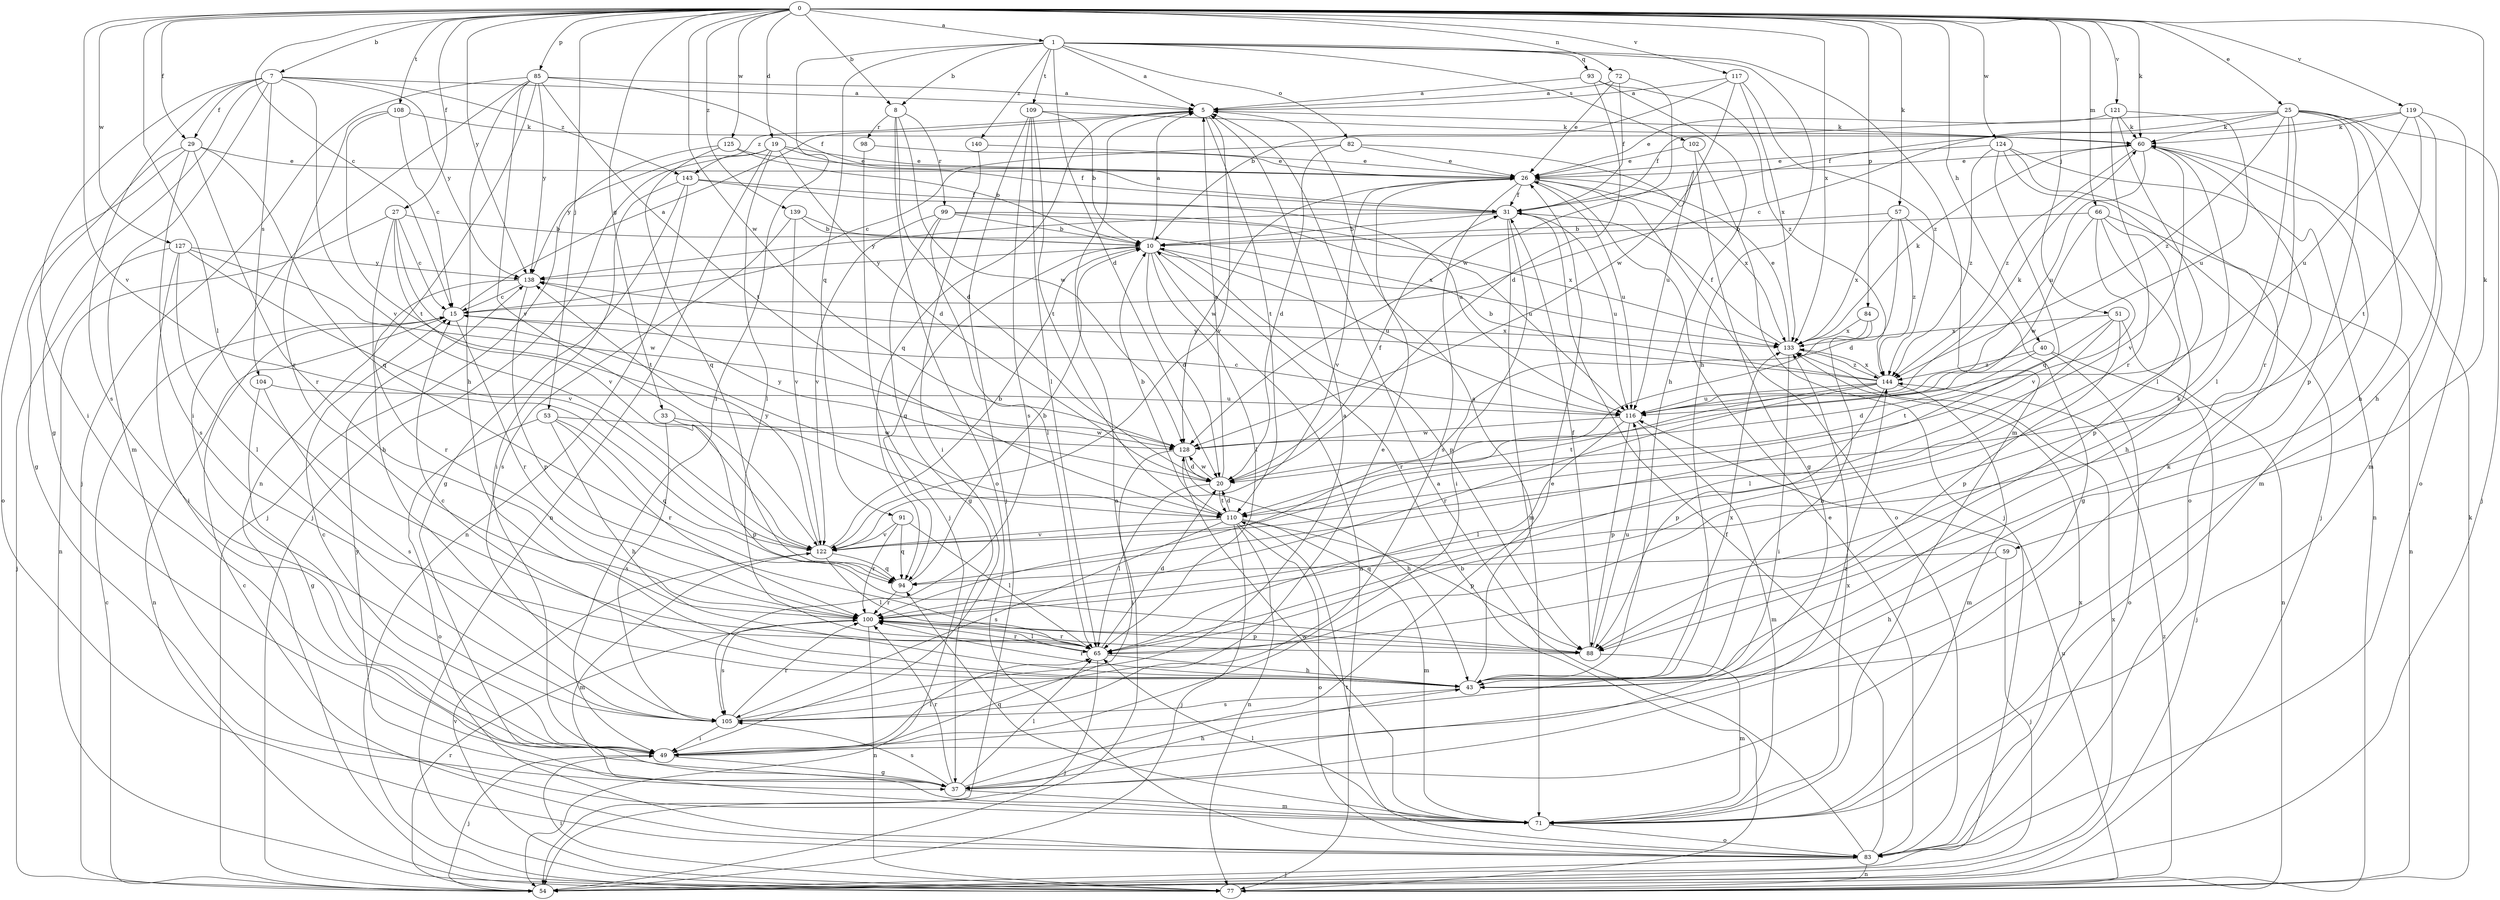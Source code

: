 strict digraph  {
0;
1;
5;
7;
8;
10;
15;
19;
20;
25;
26;
27;
29;
31;
33;
37;
40;
43;
49;
51;
53;
54;
57;
59;
60;
65;
66;
71;
72;
77;
82;
83;
84;
85;
88;
91;
93;
94;
98;
99;
100;
102;
104;
105;
108;
109;
110;
116;
117;
119;
121;
122;
124;
125;
127;
128;
133;
138;
139;
140;
143;
144;
0 -> 1  [label=a];
0 -> 7  [label=b];
0 -> 8  [label=b];
0 -> 15  [label=c];
0 -> 19  [label=d];
0 -> 25  [label=e];
0 -> 27  [label=f];
0 -> 29  [label=f];
0 -> 33  [label=g];
0 -> 40  [label=h];
0 -> 51  [label=j];
0 -> 53  [label=j];
0 -> 57  [label=k];
0 -> 59  [label=k];
0 -> 60  [label=k];
0 -> 65  [label=l];
0 -> 66  [label=m];
0 -> 72  [label=n];
0 -> 84  [label=p];
0 -> 85  [label=p];
0 -> 108  [label=t];
0 -> 117  [label=v];
0 -> 119  [label=v];
0 -> 121  [label=v];
0 -> 122  [label=v];
0 -> 124  [label=w];
0 -> 125  [label=w];
0 -> 127  [label=w];
0 -> 128  [label=w];
0 -> 133  [label=x];
0 -> 138  [label=y];
0 -> 139  [label=z];
1 -> 5  [label=a];
1 -> 8  [label=b];
1 -> 20  [label=d];
1 -> 43  [label=h];
1 -> 49  [label=i];
1 -> 71  [label=m];
1 -> 82  [label=o];
1 -> 91  [label=q];
1 -> 93  [label=q];
1 -> 102  [label=s];
1 -> 109  [label=t];
1 -> 140  [label=z];
5 -> 60  [label=k];
5 -> 94  [label=q];
5 -> 110  [label=t];
5 -> 122  [label=v];
5 -> 143  [label=z];
7 -> 5  [label=a];
7 -> 29  [label=f];
7 -> 37  [label=g];
7 -> 49  [label=i];
7 -> 71  [label=m];
7 -> 104  [label=s];
7 -> 105  [label=s];
7 -> 122  [label=v];
7 -> 138  [label=y];
7 -> 143  [label=z];
8 -> 20  [label=d];
8 -> 83  [label=o];
8 -> 98  [label=r];
8 -> 99  [label=r];
8 -> 128  [label=w];
10 -> 5  [label=a];
10 -> 20  [label=d];
10 -> 65  [label=l];
10 -> 77  [label=n];
10 -> 88  [label=p];
10 -> 94  [label=q];
10 -> 116  [label=u];
10 -> 138  [label=y];
15 -> 5  [label=a];
15 -> 77  [label=n];
15 -> 100  [label=r];
15 -> 133  [label=x];
19 -> 20  [label=d];
19 -> 26  [label=e];
19 -> 31  [label=f];
19 -> 54  [label=j];
19 -> 65  [label=l];
19 -> 77  [label=n];
19 -> 138  [label=y];
20 -> 5  [label=a];
20 -> 31  [label=f];
20 -> 65  [label=l];
20 -> 110  [label=t];
20 -> 128  [label=w];
20 -> 138  [label=y];
25 -> 15  [label=c];
25 -> 31  [label=f];
25 -> 43  [label=h];
25 -> 54  [label=j];
25 -> 60  [label=k];
25 -> 65  [label=l];
25 -> 71  [label=m];
25 -> 88  [label=p];
25 -> 100  [label=r];
25 -> 144  [label=z];
26 -> 31  [label=f];
26 -> 83  [label=o];
26 -> 105  [label=s];
26 -> 116  [label=u];
26 -> 122  [label=v];
26 -> 128  [label=w];
26 -> 133  [label=x];
27 -> 10  [label=b];
27 -> 15  [label=c];
27 -> 43  [label=h];
27 -> 77  [label=n];
27 -> 110  [label=t];
27 -> 122  [label=v];
29 -> 26  [label=e];
29 -> 37  [label=g];
29 -> 83  [label=o];
29 -> 94  [label=q];
29 -> 100  [label=r];
29 -> 105  [label=s];
31 -> 10  [label=b];
31 -> 49  [label=i];
31 -> 71  [label=m];
31 -> 116  [label=u];
31 -> 138  [label=y];
33 -> 88  [label=p];
33 -> 105  [label=s];
33 -> 128  [label=w];
37 -> 26  [label=e];
37 -> 43  [label=h];
37 -> 60  [label=k];
37 -> 65  [label=l];
37 -> 71  [label=m];
37 -> 100  [label=r];
37 -> 105  [label=s];
40 -> 20  [label=d];
40 -> 54  [label=j];
40 -> 83  [label=o];
40 -> 144  [label=z];
43 -> 5  [label=a];
43 -> 15  [label=c];
43 -> 100  [label=r];
43 -> 105  [label=s];
43 -> 133  [label=x];
49 -> 15  [label=c];
49 -> 37  [label=g];
49 -> 54  [label=j];
49 -> 65  [label=l];
49 -> 144  [label=z];
51 -> 65  [label=l];
51 -> 77  [label=n];
51 -> 88  [label=p];
51 -> 110  [label=t];
51 -> 133  [label=x];
53 -> 43  [label=h];
53 -> 83  [label=o];
53 -> 94  [label=q];
53 -> 100  [label=r];
53 -> 128  [label=w];
54 -> 5  [label=a];
54 -> 15  [label=c];
54 -> 100  [label=r];
54 -> 133  [label=x];
57 -> 10  [label=b];
57 -> 20  [label=d];
57 -> 37  [label=g];
57 -> 133  [label=x];
57 -> 144  [label=z];
59 -> 43  [label=h];
59 -> 54  [label=j];
59 -> 94  [label=q];
60 -> 26  [label=e];
60 -> 71  [label=m];
60 -> 116  [label=u];
60 -> 122  [label=v];
60 -> 144  [label=z];
65 -> 20  [label=d];
65 -> 43  [label=h];
65 -> 54  [label=j];
65 -> 60  [label=k];
65 -> 100  [label=r];
66 -> 10  [label=b];
66 -> 43  [label=h];
66 -> 77  [label=n];
66 -> 88  [label=p];
66 -> 122  [label=v];
66 -> 128  [label=w];
71 -> 65  [label=l];
71 -> 83  [label=o];
71 -> 94  [label=q];
71 -> 128  [label=w];
71 -> 133  [label=x];
71 -> 138  [label=y];
72 -> 5  [label=a];
72 -> 26  [label=e];
72 -> 31  [label=f];
72 -> 128  [label=w];
77 -> 10  [label=b];
77 -> 49  [label=i];
77 -> 60  [label=k];
77 -> 116  [label=u];
77 -> 122  [label=v];
77 -> 144  [label=z];
82 -> 15  [label=c];
82 -> 20  [label=d];
82 -> 26  [label=e];
82 -> 116  [label=u];
83 -> 5  [label=a];
83 -> 15  [label=c];
83 -> 26  [label=e];
83 -> 31  [label=f];
83 -> 54  [label=j];
83 -> 77  [label=n];
83 -> 110  [label=t];
83 -> 133  [label=x];
84 -> 43  [label=h];
84 -> 100  [label=r];
84 -> 133  [label=x];
85 -> 5  [label=a];
85 -> 31  [label=f];
85 -> 43  [label=h];
85 -> 49  [label=i];
85 -> 54  [label=j];
85 -> 77  [label=n];
85 -> 110  [label=t];
85 -> 122  [label=v];
85 -> 138  [label=y];
88 -> 31  [label=f];
88 -> 71  [label=m];
88 -> 100  [label=r];
88 -> 116  [label=u];
91 -> 65  [label=l];
91 -> 94  [label=q];
91 -> 100  [label=r];
91 -> 122  [label=v];
93 -> 5  [label=a];
93 -> 20  [label=d];
93 -> 43  [label=h];
93 -> 144  [label=z];
94 -> 10  [label=b];
94 -> 100  [label=r];
98 -> 26  [label=e];
98 -> 54  [label=j];
99 -> 10  [label=b];
99 -> 37  [label=g];
99 -> 65  [label=l];
99 -> 116  [label=u];
99 -> 122  [label=v];
99 -> 133  [label=x];
100 -> 65  [label=l];
100 -> 77  [label=n];
100 -> 88  [label=p];
100 -> 105  [label=s];
102 -> 26  [label=e];
102 -> 37  [label=g];
102 -> 54  [label=j];
104 -> 37  [label=g];
104 -> 105  [label=s];
104 -> 116  [label=u];
105 -> 5  [label=a];
105 -> 26  [label=e];
105 -> 49  [label=i];
105 -> 100  [label=r];
108 -> 15  [label=c];
108 -> 60  [label=k];
108 -> 100  [label=r];
108 -> 110  [label=t];
109 -> 10  [label=b];
109 -> 54  [label=j];
109 -> 60  [label=k];
109 -> 65  [label=l];
109 -> 105  [label=s];
109 -> 110  [label=t];
110 -> 10  [label=b];
110 -> 20  [label=d];
110 -> 54  [label=j];
110 -> 71  [label=m];
110 -> 77  [label=n];
110 -> 83  [label=o];
110 -> 88  [label=p];
110 -> 105  [label=s];
110 -> 122  [label=v];
116 -> 15  [label=c];
116 -> 60  [label=k];
116 -> 65  [label=l];
116 -> 71  [label=m];
116 -> 88  [label=p];
116 -> 128  [label=w];
117 -> 5  [label=a];
117 -> 10  [label=b];
117 -> 128  [label=w];
117 -> 133  [label=x];
117 -> 144  [label=z];
119 -> 31  [label=f];
119 -> 43  [label=h];
119 -> 60  [label=k];
119 -> 83  [label=o];
119 -> 110  [label=t];
119 -> 116  [label=u];
121 -> 26  [label=e];
121 -> 60  [label=k];
121 -> 65  [label=l];
121 -> 100  [label=r];
121 -> 116  [label=u];
122 -> 10  [label=b];
122 -> 65  [label=l];
122 -> 71  [label=m];
122 -> 94  [label=q];
122 -> 138  [label=y];
124 -> 26  [label=e];
124 -> 54  [label=j];
124 -> 77  [label=n];
124 -> 83  [label=o];
124 -> 94  [label=q];
124 -> 144  [label=z];
125 -> 10  [label=b];
125 -> 26  [label=e];
125 -> 54  [label=j];
125 -> 94  [label=q];
127 -> 49  [label=i];
127 -> 54  [label=j];
127 -> 65  [label=l];
127 -> 122  [label=v];
127 -> 128  [label=w];
127 -> 138  [label=y];
128 -> 20  [label=d];
128 -> 43  [label=h];
128 -> 49  [label=i];
133 -> 26  [label=e];
133 -> 31  [label=f];
133 -> 49  [label=i];
133 -> 60  [label=k];
133 -> 144  [label=z];
138 -> 15  [label=c];
138 -> 88  [label=p];
138 -> 100  [label=r];
139 -> 10  [label=b];
139 -> 105  [label=s];
139 -> 122  [label=v];
139 -> 133  [label=x];
140 -> 26  [label=e];
140 -> 49  [label=i];
143 -> 31  [label=f];
143 -> 37  [label=g];
143 -> 49  [label=i];
143 -> 77  [label=n];
143 -> 116  [label=u];
144 -> 10  [label=b];
144 -> 71  [label=m];
144 -> 88  [label=p];
144 -> 100  [label=r];
144 -> 110  [label=t];
144 -> 116  [label=u];
144 -> 133  [label=x];
144 -> 138  [label=y];
}
